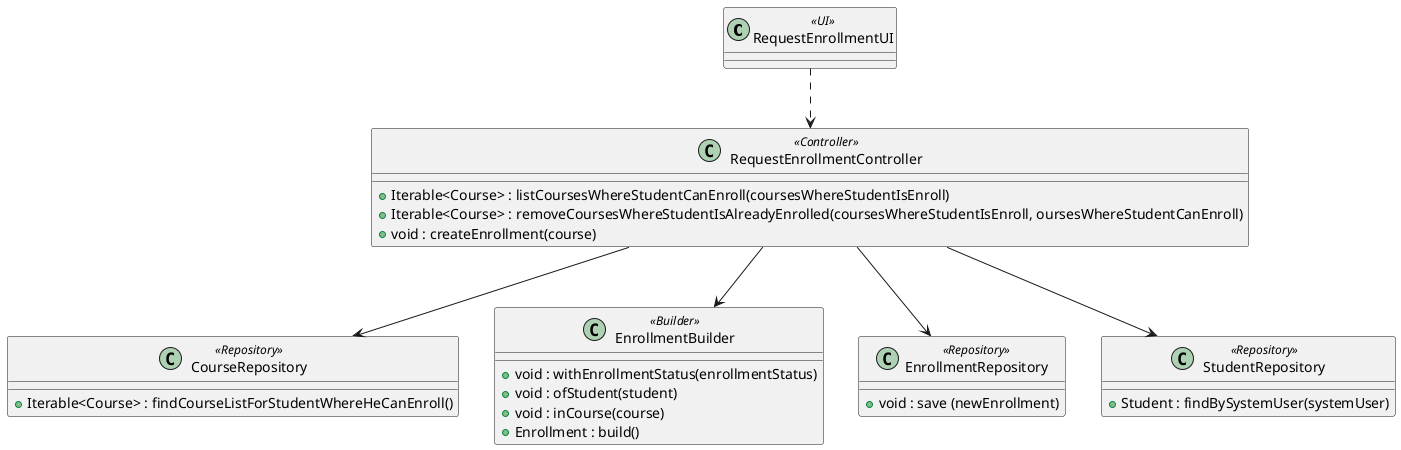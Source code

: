 @startuml

class RequestEnrollmentUI <<UI>> {
}

class RequestEnrollmentController <<Controller>> {
    + Iterable<Course> : listCoursesWhereStudentCanEnroll(coursesWhereStudentIsEnroll)
    + Iterable<Course> : removeCoursesWhereStudentIsAlreadyEnrolled(coursesWhereStudentIsEnroll, oursesWhereStudentCanEnroll)
    + void : createEnrollment(course)
}

class CourseRepository <<Repository>> {
    + Iterable<Course> : findCourseListForStudentWhereHeCanEnroll()
}

class EnrollmentBuilder <<Builder>> {
    + void : withEnrollmentStatus(enrollmentStatus)
    + void : ofStudent(student)
    + void : inCourse(course)
    + Enrollment : build()
}

Class EnrollmentRepository <<Repository>>{
    + void : save (newEnrollment)
}

Class StudentRepository <<Repository>>{
    + Student : findBySystemUser(systemUser)
}

RequestEnrollmentUI ..> RequestEnrollmentController
RequestEnrollmentController --> CourseRepository
RequestEnrollmentController --> EnrollmentRepository
RequestEnrollmentController --> StudentRepository
RequestEnrollmentController --> EnrollmentBuilder

@enduml